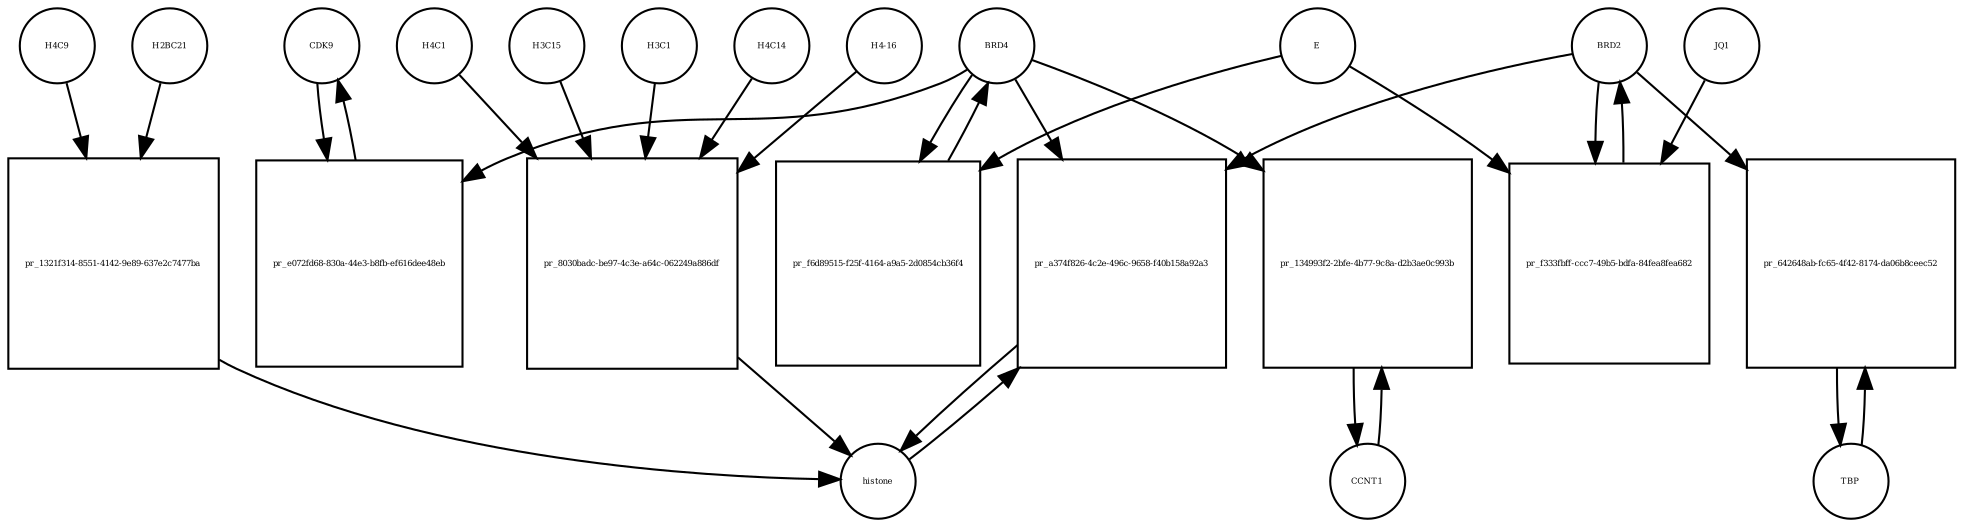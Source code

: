 strict digraph  {
CDK9 [annotation="", bipartite=0, cls=macromolecule, fontsize=4, label=CDK9, shape=circle];
"pr_e072fd68-830a-44e3-b8fb-ef616dee48eb" [annotation="", bipartite=1, cls=process, fontsize=4, label="pr_e072fd68-830a-44e3-b8fb-ef616dee48eb", shape=square];
BRD4 [annotation="", bipartite=0, cls=macromolecule, fontsize=4, label=BRD4, shape=circle];
CCNT1 [annotation="", bipartite=0, cls=macromolecule, fontsize=4, label=CCNT1, shape=circle];
"pr_134993f2-2bfe-4b77-9c8a-d2b3ae0c993b" [annotation="", bipartite=1, cls=process, fontsize=4, label="pr_134993f2-2bfe-4b77-9c8a-d2b3ae0c993b", shape=square];
histone [annotation="", bipartite=0, cls=complex, fontsize=4, label=histone, shape=circle];
"pr_a374f826-4c2e-496c-9658-f40b158a92a3" [annotation="", bipartite=1, cls=process, fontsize=4, label="pr_a374f826-4c2e-496c-9658-f40b158a92a3", shape=square];
BRD2 [annotation="", bipartite=0, cls=macromolecule, fontsize=4, label=BRD2, shape=circle];
"pr_f6d89515-f25f-4164-a9a5-2d0854cb36f4" [annotation="", bipartite=1, cls=process, fontsize=4, label="pr_f6d89515-f25f-4164-a9a5-2d0854cb36f4", shape=square];
E [annotation=urn_miriam_ncbiprotein_BCD58755, bipartite=0, cls=macromolecule, fontsize=4, label=E, shape=circle];
H4C14 [annotation="", bipartite=0, cls=macromolecule, fontsize=4, label=H4C14, shape=circle];
"pr_8030badc-be97-4c3e-a64c-062249a886df" [annotation="", bipartite=1, cls=process, fontsize=4, label="pr_8030badc-be97-4c3e-a64c-062249a886df", shape=square];
"H4-16" [annotation="", bipartite=0, cls=macromolecule, fontsize=4, label="H4-16", shape=circle];
H4C1 [annotation="", bipartite=0, cls=macromolecule, fontsize=4, label=H4C1, shape=circle];
H3C15 [annotation="", bipartite=0, cls=macromolecule, fontsize=4, label=H3C15, shape=circle];
H3C1 [annotation="", bipartite=0, cls=macromolecule, fontsize=4, label=H3C1, shape=circle];
"pr_f333fbff-ccc7-49b5-bdfa-84fea8fea682" [annotation="", bipartite=1, cls=process, fontsize=4, label="pr_f333fbff-ccc7-49b5-bdfa-84fea8fea682", shape=square];
JQ1 [annotation="", bipartite=0, cls=macromolecule, fontsize=4, label=JQ1, shape=circle];
TBP [annotation="", bipartite=0, cls=macromolecule, fontsize=4, label=TBP, shape=circle];
"pr_642648ab-fc65-4f42-8174-da06b8ceec52" [annotation="", bipartite=1, cls=process, fontsize=4, label="pr_642648ab-fc65-4f42-8174-da06b8ceec52", shape=square];
H4C9 [annotation="", bipartite=0, cls=macromolecule, fontsize=4, label=H4C9, shape=circle];
"pr_1321f314-8551-4142-9e89-637e2c7477ba" [annotation="", bipartite=1, cls=process, fontsize=4, label="pr_1321f314-8551-4142-9e89-637e2c7477ba", shape=square];
H2BC21 [annotation="", bipartite=0, cls=macromolecule, fontsize=4, label=H2BC21, shape=circle];
CDK9 -> "pr_e072fd68-830a-44e3-b8fb-ef616dee48eb"  [annotation="", interaction_type=consumption];
"pr_e072fd68-830a-44e3-b8fb-ef616dee48eb" -> CDK9  [annotation="", interaction_type=production];
BRD4 -> "pr_e072fd68-830a-44e3-b8fb-ef616dee48eb"  [annotation=urn_miriam_taxonomy_10090, interaction_type=catalysis];
BRD4 -> "pr_134993f2-2bfe-4b77-9c8a-d2b3ae0c993b"  [annotation="", interaction_type=catalysis];
BRD4 -> "pr_a374f826-4c2e-496c-9658-f40b158a92a3"  [annotation="urn_miriam_doi_10.1038%2Fnsmb.3228.|urn_miriam_doi_10.1016%2Fj.molcel.2008.01.018", interaction_type=catalysis];
BRD4 -> "pr_f6d89515-f25f-4164-a9a5-2d0854cb36f4"  [annotation="", interaction_type=consumption];
CCNT1 -> "pr_134993f2-2bfe-4b77-9c8a-d2b3ae0c993b"  [annotation="", interaction_type=consumption];
"pr_134993f2-2bfe-4b77-9c8a-d2b3ae0c993b" -> CCNT1  [annotation="", interaction_type=production];
histone -> "pr_a374f826-4c2e-496c-9658-f40b158a92a3"  [annotation="", interaction_type=consumption];
"pr_a374f826-4c2e-496c-9658-f40b158a92a3" -> histone  [annotation="", interaction_type=production];
BRD2 -> "pr_a374f826-4c2e-496c-9658-f40b158a92a3"  [annotation="urn_miriam_doi_10.1038%2Fnsmb.3228.|urn_miriam_doi_10.1016%2Fj.molcel.2008.01.018", interaction_type=catalysis];
BRD2 -> "pr_f333fbff-ccc7-49b5-bdfa-84fea8fea682"  [annotation="", interaction_type=consumption];
BRD2 -> "pr_642648ab-fc65-4f42-8174-da06b8ceec52"  [annotation="urn_miriam_doi_10.1007%2Fs11010-006-9223-6", interaction_type=catalysis];
"pr_f6d89515-f25f-4164-a9a5-2d0854cb36f4" -> BRD4  [annotation="", interaction_type=production];
E -> "pr_f6d89515-f25f-4164-a9a5-2d0854cb36f4"  [annotation="urn_miriam_doi_10.1038%2Fs41586-020-2286-9", interaction_type=inhibition];
E -> "pr_f333fbff-ccc7-49b5-bdfa-84fea8fea682"  [annotation="urn_miriam_doi_10.1038%2Fs41586-020-2286-9|urn_miriam_doi_10.1080%2F15592294.2018.1469891", interaction_type=inhibition];
H4C14 -> "pr_8030badc-be97-4c3e-a64c-062249a886df"  [annotation="", interaction_type=consumption];
"pr_8030badc-be97-4c3e-a64c-062249a886df" -> histone  [annotation="", interaction_type=production];
"H4-16" -> "pr_8030badc-be97-4c3e-a64c-062249a886df"  [annotation="", interaction_type=consumption];
H4C1 -> "pr_8030badc-be97-4c3e-a64c-062249a886df"  [annotation="", interaction_type=consumption];
H3C15 -> "pr_8030badc-be97-4c3e-a64c-062249a886df"  [annotation="", interaction_type=consumption];
H3C1 -> "pr_8030badc-be97-4c3e-a64c-062249a886df"  [annotation="", interaction_type=consumption];
"pr_f333fbff-ccc7-49b5-bdfa-84fea8fea682" -> BRD2  [annotation="", interaction_type=production];
JQ1 -> "pr_f333fbff-ccc7-49b5-bdfa-84fea8fea682"  [annotation="urn_miriam_doi_10.1038%2Fs41586-020-2286-9|urn_miriam_doi_10.1080%2F15592294.2018.1469891", interaction_type=inhibition];
TBP -> "pr_642648ab-fc65-4f42-8174-da06b8ceec52"  [annotation="", interaction_type=consumption];
"pr_642648ab-fc65-4f42-8174-da06b8ceec52" -> TBP  [annotation="", interaction_type=production];
H4C9 -> "pr_1321f314-8551-4142-9e89-637e2c7477ba"  [annotation="", interaction_type=consumption];
"pr_1321f314-8551-4142-9e89-637e2c7477ba" -> histone  [annotation="", interaction_type=production];
H2BC21 -> "pr_1321f314-8551-4142-9e89-637e2c7477ba"  [annotation="", interaction_type=consumption];
}

